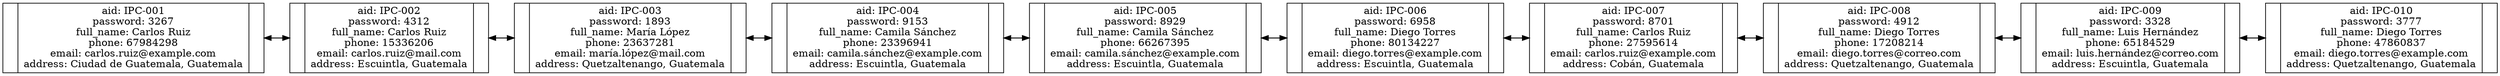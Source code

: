 digraph G {
            rankdir=LR;
            node[shape=record, height=.1]
        nodo1[label="{<f1>|aid: IPC-001\npassword: 3267\nfull_name: Carlos Ruiz\nphone: 67984298\nemail: carlos.ruiz@example.com\naddress: Ciudad de Guatemala, Guatemala\n|<f2>}"];
nodo2[label="{<f1>|aid: IPC-002\npassword: 4312\nfull_name: Carlos Ruiz\nphone: 15336206\nemail: carlos.ruiz@mail.com\naddress: Escuintla, Guatemala\n|<f2>}"];
nodo3[label="{<f1>|aid: IPC-003\npassword: 1893\nfull_name: María López\nphone: 23637281\nemail: maría.lópez@mail.com\naddress: Quetzaltenango, Guatemala\n|<f2>}"];
nodo4[label="{<f1>|aid: IPC-004\npassword: 9153\nfull_name: Camila Sánchez\nphone: 23396941\nemail: camila.sánchez@example.com\naddress: Escuintla, Guatemala\n|<f2>}"];
nodo5[label="{<f1>|aid: IPC-005\npassword: 8929\nfull_name: Camila Sánchez\nphone: 66267395\nemail: camila.sánchez@example.com\naddress: Escuintla, Guatemala\n|<f2>}"];
nodo6[label="{<f1>|aid: IPC-006\npassword: 6958\nfull_name: Diego Torres\nphone: 80134227\nemail: diego.torres@example.com\naddress: Escuintla, Guatemala\n|<f2>}"];
nodo7[label="{<f1>|aid: IPC-007\npassword: 8701\nfull_name: Carlos Ruiz\nphone: 27595614\nemail: carlos.ruiz@example.com\naddress: Cobán, Guatemala\n|<f2>}"];
nodo8[label="{<f1>|aid: IPC-008\npassword: 4912\nfull_name: Diego Torres\nphone: 17208214\nemail: diego.torres@correo.com\naddress: Quetzaltenango, Guatemala\n|<f2>}"];
nodo9[label="{<f1>|aid: IPC-009\npassword: 3328\nfull_name: Luis Hernández\nphone: 65184529\nemail: luis.hernández@correo.com\naddress: Escuintla, Guatemala\n|<f2>}"];
nodo10[label="{<f1>|aid: IPC-010\npassword: 3777\nfull_name: Diego Torres\nphone: 47860837\nemail: diego.torres@example.com\naddress: Quetzaltenango, Guatemala\n|<f2>}"];
nodo1:f2 -> nodo2:f1;
nodo2:f1 -> nodo1:f2;
nodo2:f2 -> nodo3:f1;
nodo3:f1 -> nodo2:f2;
nodo3:f2 -> nodo4:f1;
nodo4:f1 -> nodo3:f2;
nodo4:f2 -> nodo5:f1;
nodo5:f1 -> nodo4:f2;
nodo5:f2 -> nodo6:f1;
nodo6:f1 -> nodo5:f2;
nodo6:f2 -> nodo7:f1;
nodo7:f1 -> nodo6:f2;
nodo7:f2 -> nodo8:f1;
nodo8:f1 -> nodo7:f2;
nodo8:f2 -> nodo9:f1;
nodo9:f1 -> nodo8:f2;
nodo9:f2 -> nodo10:f1;
nodo10:f1 -> nodo9:f2;
}